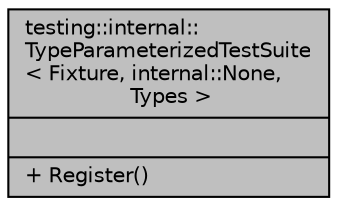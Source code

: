digraph "testing::internal::TypeParameterizedTestSuite&lt; Fixture, internal::None, Types &gt;"
{
 // INTERACTIVE_SVG=YES
 // LATEX_PDF_SIZE
  edge [fontname="Helvetica",fontsize="10",labelfontname="Helvetica",labelfontsize="10"];
  node [fontname="Helvetica",fontsize="10",shape=record];
  Node1 [label="{testing::internal::\lTypeParameterizedTestSuite\l\< Fixture, internal::None,\l Types \>\n||+ Register()\l}",height=0.2,width=0.4,color="black", fillcolor="grey75", style="filled", fontcolor="black",tooltip=" "];
}
